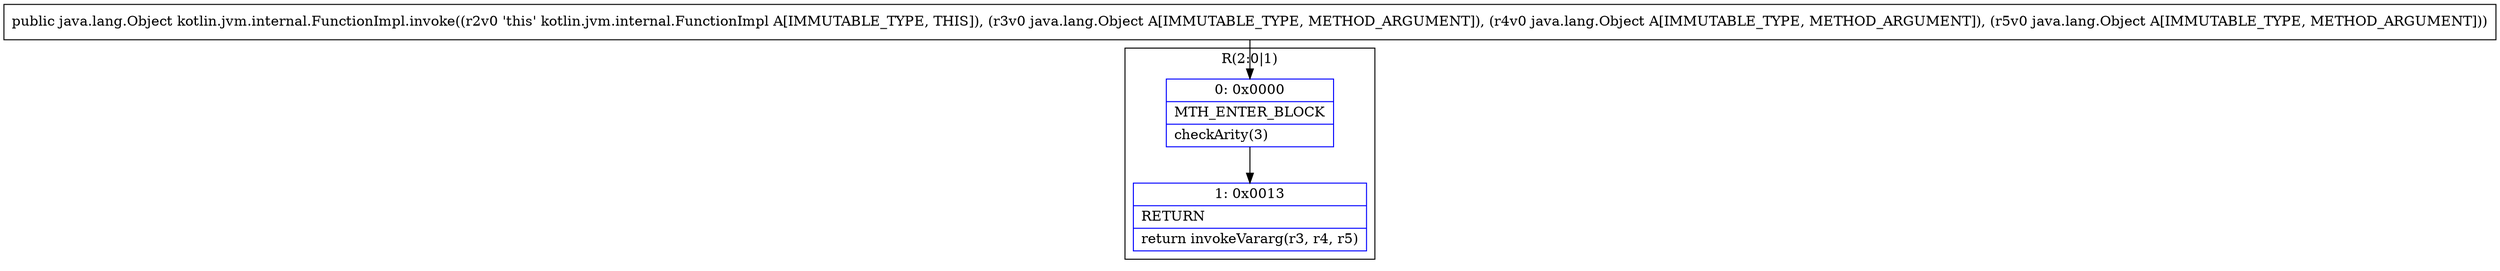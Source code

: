 digraph "CFG forkotlin.jvm.internal.FunctionImpl.invoke(Ljava\/lang\/Object;Ljava\/lang\/Object;Ljava\/lang\/Object;)Ljava\/lang\/Object;" {
subgraph cluster_Region_734458457 {
label = "R(2:0|1)";
node [shape=record,color=blue];
Node_0 [shape=record,label="{0\:\ 0x0000|MTH_ENTER_BLOCK\l|checkArity(3)\l}"];
Node_1 [shape=record,label="{1\:\ 0x0013|RETURN\l|return invokeVararg(r3, r4, r5)\l}"];
}
MethodNode[shape=record,label="{public java.lang.Object kotlin.jvm.internal.FunctionImpl.invoke((r2v0 'this' kotlin.jvm.internal.FunctionImpl A[IMMUTABLE_TYPE, THIS]), (r3v0 java.lang.Object A[IMMUTABLE_TYPE, METHOD_ARGUMENT]), (r4v0 java.lang.Object A[IMMUTABLE_TYPE, METHOD_ARGUMENT]), (r5v0 java.lang.Object A[IMMUTABLE_TYPE, METHOD_ARGUMENT])) }"];
MethodNode -> Node_0;
Node_0 -> Node_1;
}

